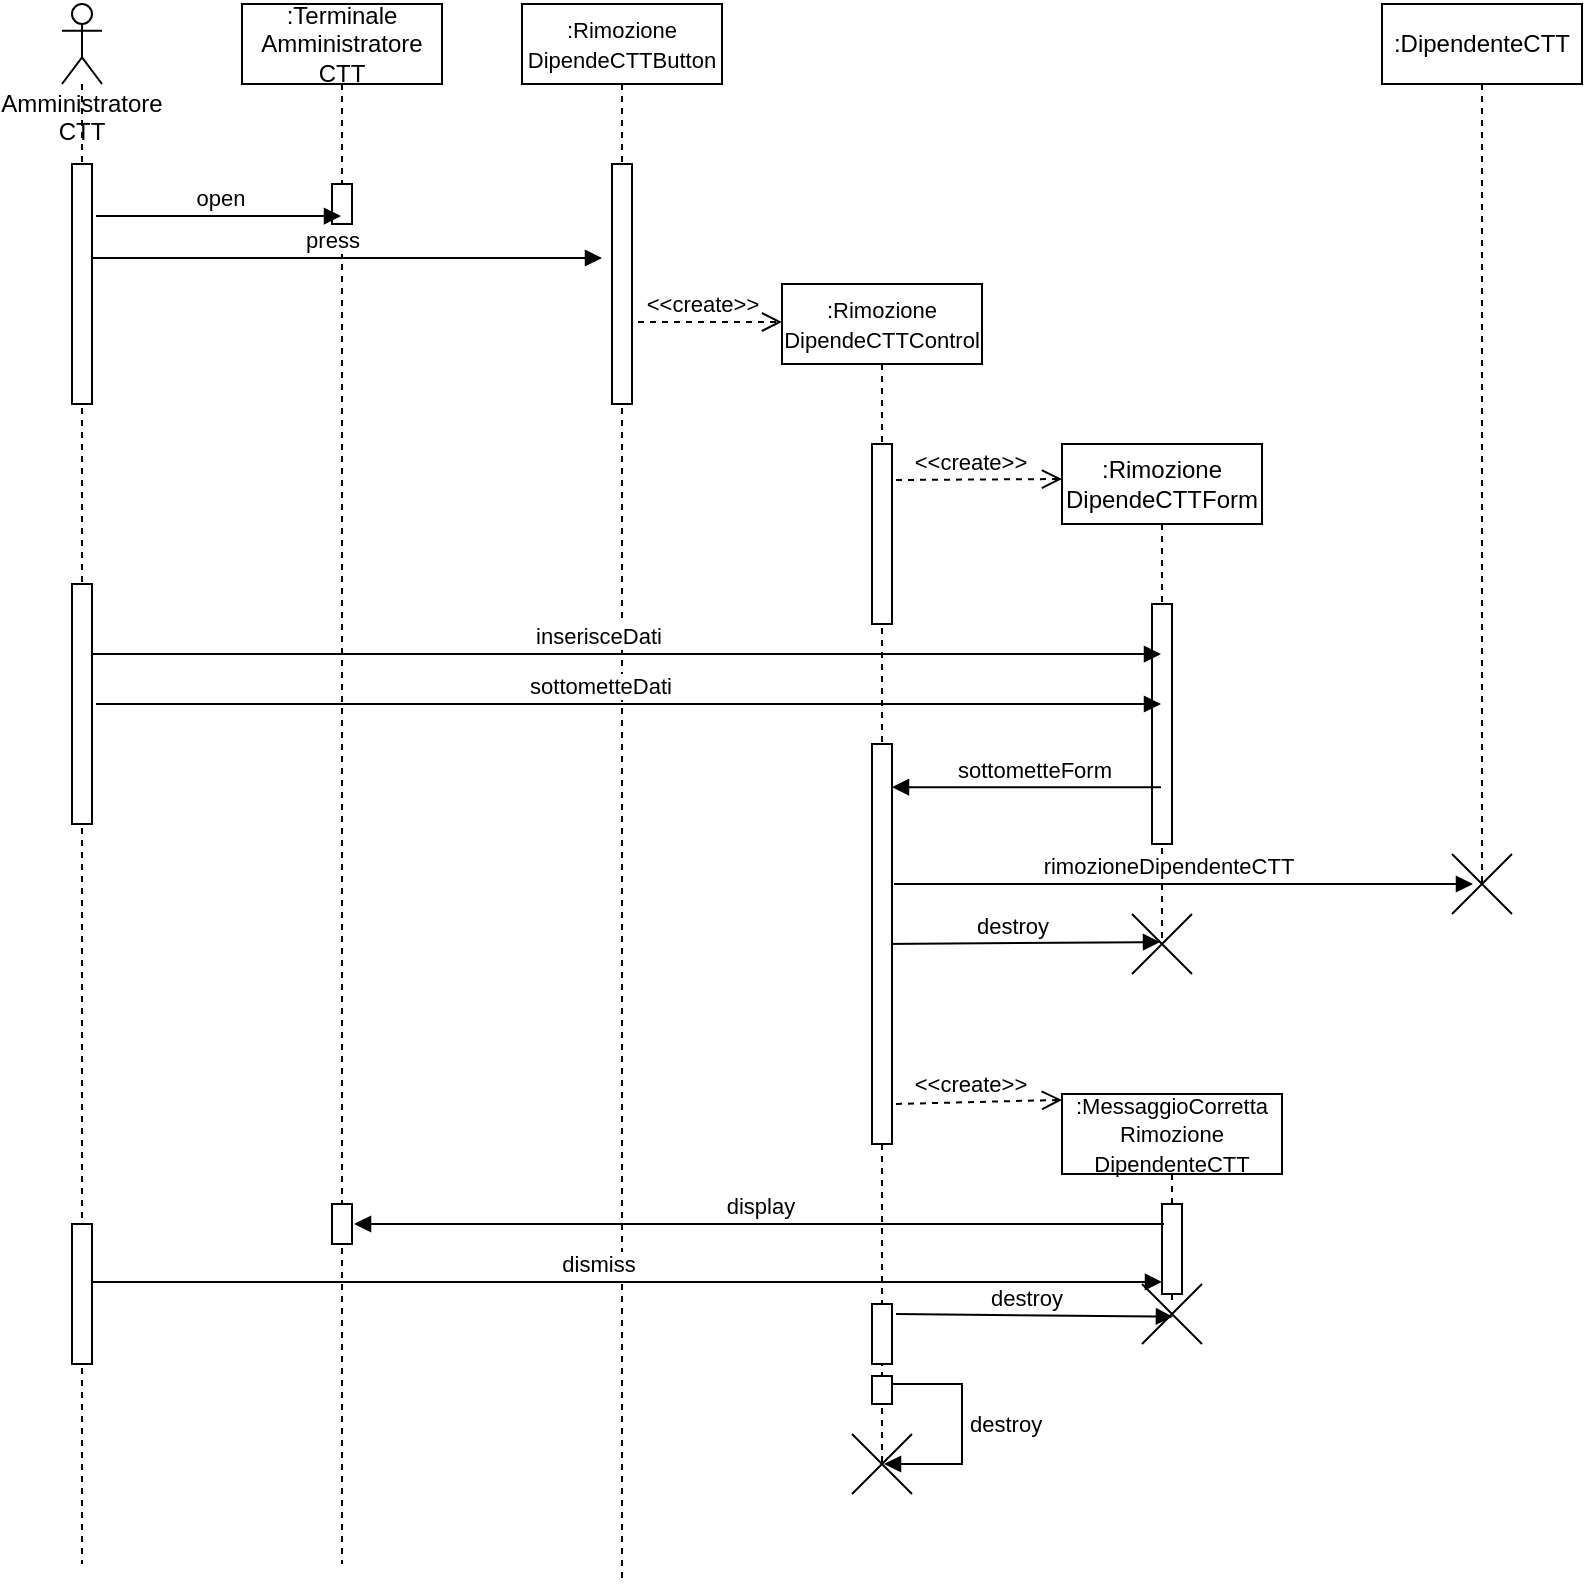 <mxfile version="14.5.1" type="device"><diagram id="sJUqhRaBS1b9MQnH5yRr" name="Pagina-1"><mxGraphModel dx="302" dy="235" grid="1" gridSize="10" guides="1" tooltips="1" connect="1" arrows="1" fold="1" page="1" pageScale="1" pageWidth="827" pageHeight="1169" math="0" shadow="0"><root><mxCell id="0"/><mxCell id="1" parent="0"/><mxCell id="RDHlE_FBvf6omQwoUzHK-8" value="destroy" style="edgeStyle=orthogonalEdgeStyle;html=1;align=left;spacingLeft=2;endArrow=block;rounded=0;" parent="1" edge="1"><mxGeometry relative="1" as="geometry"><mxPoint x="461" y="730" as="sourcePoint"/><Array as="points"><mxPoint x="500" y="730"/><mxPoint x="500" y="770"/><mxPoint x="470" y="770"/></Array><mxPoint x="461" y="770" as="targetPoint"/></mxGeometry></mxCell><mxCell id="_Pr2-94YAeeECWAVnED8-30" value="destroy" style="html=1;verticalAlign=bottom;endArrow=block;entryX=0.467;entryY=0.467;entryDx=0;entryDy=0;entryPerimeter=0;" parent="1" target="_Pr2-94YAeeECWAVnED8-31" edge="1"><mxGeometry x="-0.055" width="80" relative="1" as="geometry"><mxPoint x="459" y="510" as="sourcePoint"/><mxPoint x="593.5" y="510" as="targetPoint"/><mxPoint as="offset"/></mxGeometry></mxCell><mxCell id="_Pr2-94YAeeECWAVnED8-1" value="Amministratore CTT" style="shape=umlLifeline;participant=umlActor;perimeter=lifelinePerimeter;whiteSpace=wrap;html=1;container=1;collapsible=0;recursiveResize=0;verticalAlign=top;spacingTop=36;outlineConnect=0;size=40;" parent="1" vertex="1"><mxGeometry x="50" y="40" width="20" height="780" as="geometry"/></mxCell><mxCell id="_Pr2-94YAeeECWAVnED8-5" value="" style="html=1;points=[];perimeter=orthogonalPerimeter;" parent="_Pr2-94YAeeECWAVnED8-1" vertex="1"><mxGeometry x="5" y="80" width="10" height="120" as="geometry"/></mxCell><mxCell id="_Pr2-94YAeeECWAVnED8-15" value="" style="html=1;points=[];perimeter=orthogonalPerimeter;" parent="_Pr2-94YAeeECWAVnED8-1" vertex="1"><mxGeometry x="5" y="290" width="10" height="120" as="geometry"/></mxCell><mxCell id="_Pr2-94YAeeECWAVnED8-32" value="" style="html=1;points=[];perimeter=orthogonalPerimeter;" parent="_Pr2-94YAeeECWAVnED8-1" vertex="1"><mxGeometry x="5" y="610" width="10" height="70" as="geometry"/></mxCell><mxCell id="_Pr2-94YAeeECWAVnED8-2" value=":Terminale Amministratore CTT" style="shape=umlLifeline;perimeter=lifelinePerimeter;whiteSpace=wrap;html=1;container=1;collapsible=0;recursiveResize=0;outlineConnect=0;size=40;" parent="1" vertex="1"><mxGeometry x="140" y="40" width="100" height="780" as="geometry"/></mxCell><mxCell id="RDHlE_FBvf6omQwoUzHK-3" value="" style="html=1;points=[];perimeter=orthogonalPerimeter;" parent="_Pr2-94YAeeECWAVnED8-2" vertex="1"><mxGeometry x="45" y="90" width="10" height="20" as="geometry"/></mxCell><mxCell id="RDHlE_FBvf6omQwoUzHK-4" value="" style="html=1;points=[];perimeter=orthogonalPerimeter;" parent="_Pr2-94YAeeECWAVnED8-2" vertex="1"><mxGeometry x="45" y="600" width="10" height="20" as="geometry"/></mxCell><mxCell id="_Pr2-94YAeeECWAVnED8-4" value="open" style="html=1;verticalAlign=bottom;endArrow=block;exitX=1.2;exitY=0.217;exitDx=0;exitDy=0;exitPerimeter=0;" parent="1" source="_Pr2-94YAeeECWAVnED8-5" target="_Pr2-94YAeeECWAVnED8-2" edge="1"><mxGeometry width="80" relative="1" as="geometry"><mxPoint x="370" y="410" as="sourcePoint"/><mxPoint x="450" y="410" as="targetPoint"/></mxGeometry></mxCell><mxCell id="_Pr2-94YAeeECWAVnED8-6" value="&lt;font style=&quot;font-size: 11px&quot;&gt;:Rimozione DipendeCTTButton&lt;/font&gt;" style="shape=umlLifeline;perimeter=lifelinePerimeter;whiteSpace=wrap;html=1;container=1;collapsible=0;recursiveResize=0;outlineConnect=0;size=40;" parent="1" vertex="1"><mxGeometry x="280" y="40" width="100" height="790" as="geometry"/></mxCell><mxCell id="_Pr2-94YAeeECWAVnED8-7" value="" style="html=1;points=[];perimeter=orthogonalPerimeter;" parent="_Pr2-94YAeeECWAVnED8-6" vertex="1"><mxGeometry x="45" y="80" width="10" height="120" as="geometry"/></mxCell><mxCell id="_Pr2-94YAeeECWAVnED8-8" value="press" style="html=1;verticalAlign=bottom;endArrow=block;exitX=1;exitY=0.392;exitDx=0;exitDy=0;exitPerimeter=0;" parent="1" source="_Pr2-94YAeeECWAVnED8-5" edge="1"><mxGeometry x="-0.055" width="80" relative="1" as="geometry"><mxPoint x="77" y="156.04" as="sourcePoint"/><mxPoint x="320" y="167" as="targetPoint"/><mxPoint as="offset"/></mxGeometry></mxCell><mxCell id="_Pr2-94YAeeECWAVnED8-9" value="&amp;lt;&amp;lt;create&amp;gt;&amp;gt;" style="html=1;verticalAlign=bottom;endArrow=open;dashed=1;endSize=8;exitX=1.3;exitY=0.658;exitDx=0;exitDy=0;exitPerimeter=0;" parent="1" source="_Pr2-94YAeeECWAVnED8-7" edge="1"><mxGeometry x="-0.111" relative="1" as="geometry"><mxPoint x="450" y="400" as="sourcePoint"/><mxPoint x="410" y="199" as="targetPoint"/><mxPoint as="offset"/></mxGeometry></mxCell><mxCell id="_Pr2-94YAeeECWAVnED8-10" value="&lt;font style=&quot;font-size: 11px&quot;&gt;:Rimozione &lt;/font&gt;&lt;font style=&quot;font-size: 11px&quot;&gt;DipendeCTTControl&lt;/font&gt;" style="shape=umlLifeline;perimeter=lifelinePerimeter;whiteSpace=wrap;html=1;container=1;collapsible=0;recursiveResize=0;outlineConnect=0;size=40;" parent="1" vertex="1"><mxGeometry x="410" y="180" width="100" height="590" as="geometry"/></mxCell><mxCell id="_Pr2-94YAeeECWAVnED8-11" value="" style="html=1;points=[];perimeter=orthogonalPerimeter;" parent="_Pr2-94YAeeECWAVnED8-10" vertex="1"><mxGeometry x="45" y="80" width="10" height="90" as="geometry"/></mxCell><mxCell id="_Pr2-94YAeeECWAVnED8-18" value="" style="html=1;points=[];perimeter=orthogonalPerimeter;" parent="_Pr2-94YAeeECWAVnED8-10" vertex="1"><mxGeometry x="45" y="230" width="10" height="200" as="geometry"/></mxCell><mxCell id="_Pr2-94YAeeECWAVnED8-35" value="" style="html=1;points=[];perimeter=orthogonalPerimeter;" parent="_Pr2-94YAeeECWAVnED8-10" vertex="1"><mxGeometry x="45" y="510" width="10" height="30" as="geometry"/></mxCell><mxCell id="RDHlE_FBvf6omQwoUzHK-9" value="" style="shape=umlDestroy;whiteSpace=wrap;html=1;strokeWidth=1;" parent="_Pr2-94YAeeECWAVnED8-10" vertex="1"><mxGeometry x="35" y="575" width="30" height="30" as="geometry"/></mxCell><mxCell id="RDHlE_FBvf6omQwoUzHK-7" value="" style="html=1;points=[];perimeter=orthogonalPerimeter;" parent="_Pr2-94YAeeECWAVnED8-10" vertex="1"><mxGeometry x="45" y="546" width="10" height="14" as="geometry"/></mxCell><mxCell id="_Pr2-94YAeeECWAVnED8-12" value=":Rimozione DipendeCTTForm" style="shape=umlLifeline;perimeter=lifelinePerimeter;whiteSpace=wrap;html=1;container=1;collapsible=0;recursiveResize=0;outlineConnect=0;size=40;" parent="1" vertex="1"><mxGeometry x="550" y="260" width="100" height="250" as="geometry"/></mxCell><mxCell id="_Pr2-94YAeeECWAVnED8-13" value="" style="html=1;points=[];perimeter=orthogonalPerimeter;" parent="_Pr2-94YAeeECWAVnED8-12" vertex="1"><mxGeometry x="45" y="80" width="10" height="120" as="geometry"/></mxCell><mxCell id="_Pr2-94YAeeECWAVnED8-14" value="&amp;lt;&amp;lt;create&amp;gt;&amp;gt;" style="html=1;verticalAlign=bottom;endArrow=open;dashed=1;endSize=8;entryX=0;entryY=0.07;entryDx=0;entryDy=0;entryPerimeter=0;" parent="1" target="_Pr2-94YAeeECWAVnED8-12" edge="1"><mxGeometry x="-0.111" relative="1" as="geometry"><mxPoint x="467" y="278" as="sourcePoint"/><mxPoint x="420" y="209" as="targetPoint"/><mxPoint as="offset"/></mxGeometry></mxCell><mxCell id="_Pr2-94YAeeECWAVnED8-16" value="inserisceDati" style="html=1;verticalAlign=bottom;endArrow=block;exitX=1;exitY=0.292;exitDx=0;exitDy=0;exitPerimeter=0;" parent="1" source="_Pr2-94YAeeECWAVnED8-15" target="_Pr2-94YAeeECWAVnED8-12" edge="1"><mxGeometry x="-0.055" width="80" relative="1" as="geometry"><mxPoint x="75" y="177.04" as="sourcePoint"/><mxPoint x="330" y="177" as="targetPoint"/><mxPoint as="offset"/></mxGeometry></mxCell><mxCell id="_Pr2-94YAeeECWAVnED8-17" value="sottometteDati" style="html=1;verticalAlign=bottom;endArrow=block;exitX=1.2;exitY=0.5;exitDx=0;exitDy=0;exitPerimeter=0;" parent="1" source="_Pr2-94YAeeECWAVnED8-15" target="_Pr2-94YAeeECWAVnED8-12" edge="1"><mxGeometry x="-0.055" width="80" relative="1" as="geometry"><mxPoint x="75" y="375.04" as="sourcePoint"/><mxPoint x="609.5" y="375.04" as="targetPoint"/><mxPoint as="offset"/></mxGeometry></mxCell><mxCell id="_Pr2-94YAeeECWAVnED8-19" value="sottometteForm" style="html=1;verticalAlign=bottom;endArrow=block;entryX=1;entryY=0.108;entryDx=0;entryDy=0;entryPerimeter=0;" parent="1" source="_Pr2-94YAeeECWAVnED8-12" target="_Pr2-94YAeeECWAVnED8-18" edge="1"><mxGeometry x="-0.055" width="80" relative="1" as="geometry"><mxPoint x="510" y="690" as="sourcePoint"/><mxPoint x="609.5" y="400" as="targetPoint"/><mxPoint as="offset"/></mxGeometry></mxCell><mxCell id="_Pr2-94YAeeECWAVnED8-20" value=":DipendenteCTT" style="shape=umlLifeline;perimeter=lifelinePerimeter;whiteSpace=wrap;html=1;container=1;collapsible=0;recursiveResize=0;outlineConnect=0;size=40;" parent="1" vertex="1"><mxGeometry x="710" y="40" width="100" height="440" as="geometry"/></mxCell><mxCell id="RDHlE_FBvf6omQwoUzHK-1" value="" style="shape=umlDestroy;whiteSpace=wrap;html=1;strokeWidth=1;" parent="_Pr2-94YAeeECWAVnED8-20" vertex="1"><mxGeometry x="35" y="425" width="30" height="30" as="geometry"/></mxCell><mxCell id="_Pr2-94YAeeECWAVnED8-24" value="rimozioneDipendenteCTT" style="html=1;verticalAlign=bottom;endArrow=block;" parent="1" edge="1"><mxGeometry x="-0.055" width="80" relative="1" as="geometry"><mxPoint x="466" y="480" as="sourcePoint"/><mxPoint x="755.5" y="480" as="targetPoint"/><mxPoint as="offset"/></mxGeometry></mxCell><mxCell id="_Pr2-94YAeeECWAVnED8-26" value="&amp;lt;&amp;lt;create&amp;gt;&amp;gt;" style="html=1;verticalAlign=bottom;endArrow=open;dashed=1;endSize=8;exitX=1.2;exitY=0.9;exitDx=0;exitDy=0;exitPerimeter=0;entryX=0;entryY=0.028;entryDx=0;entryDy=0;entryPerimeter=0;" parent="1" source="_Pr2-94YAeeECWAVnED8-18" target="_Pr2-94YAeeECWAVnED8-28" edge="1"><mxGeometry x="-0.111" relative="1" as="geometry"><mxPoint x="530" y="765" as="sourcePoint"/><mxPoint x="540" y="715" as="targetPoint"/><mxPoint as="offset"/></mxGeometry></mxCell><mxCell id="_Pr2-94YAeeECWAVnED8-28" value="&lt;font style=&quot;font-size: 11px&quot;&gt;:MessaggioCorretta Rimozione DipendenteCTT&lt;/font&gt;" style="shape=umlLifeline;perimeter=lifelinePerimeter;whiteSpace=wrap;html=1;container=1;collapsible=0;recursiveResize=0;outlineConnect=0;" parent="1" vertex="1"><mxGeometry x="550" y="585" width="110" height="105" as="geometry"/></mxCell><mxCell id="_Pr2-94YAeeECWAVnED8-33" value="" style="html=1;points=[];perimeter=orthogonalPerimeter;" parent="_Pr2-94YAeeECWAVnED8-28" vertex="1"><mxGeometry x="50" y="55" width="10" height="45" as="geometry"/></mxCell><mxCell id="_Pr2-94YAeeECWAVnED8-37" value="" style="shape=umlDestroy;whiteSpace=wrap;html=1;strokeWidth=1;" parent="_Pr2-94YAeeECWAVnED8-28" vertex="1"><mxGeometry x="40" y="95" width="30" height="30" as="geometry"/></mxCell><mxCell id="_Pr2-94YAeeECWAVnED8-31" value="" style="shape=umlDestroy;whiteSpace=wrap;html=1;strokeWidth=1;" parent="1" vertex="1"><mxGeometry x="585" y="495" width="30" height="30" as="geometry"/></mxCell><mxCell id="_Pr2-94YAeeECWAVnED8-34" value="dismiss" style="html=1;verticalAlign=bottom;endArrow=block;exitX=1;exitY=0.408;exitDx=0;exitDy=0;exitPerimeter=0;" parent="1" edge="1"><mxGeometry x="-0.055" width="80" relative="1" as="geometry"><mxPoint x="65" y="678.96" as="sourcePoint"/><mxPoint x="600" y="678.96" as="targetPoint"/><mxPoint as="offset"/></mxGeometry></mxCell><mxCell id="_Pr2-94YAeeECWAVnED8-36" value="destroy" style="html=1;verticalAlign=bottom;endArrow=block;entryX=0.516;entryY=0.544;entryDx=0;entryDy=0;entryPerimeter=0;" parent="1" target="_Pr2-94YAeeECWAVnED8-37" edge="1"><mxGeometry x="-0.055" width="80" relative="1" as="geometry"><mxPoint x="467" y="695" as="sourcePoint"/><mxPoint x="600" y="695" as="targetPoint"/><mxPoint as="offset"/></mxGeometry></mxCell><mxCell id="RDHlE_FBvf6omQwoUzHK-2" value="display" style="html=1;verticalAlign=bottom;endArrow=block;entryX=0.5;entryY=0.5;entryDx=0;entryDy=0;entryPerimeter=0;" parent="1" edge="1"><mxGeometry width="80" relative="1" as="geometry"><mxPoint x="601" y="650" as="sourcePoint"/><mxPoint x="196" y="650" as="targetPoint"/></mxGeometry></mxCell></root></mxGraphModel></diagram></mxfile>